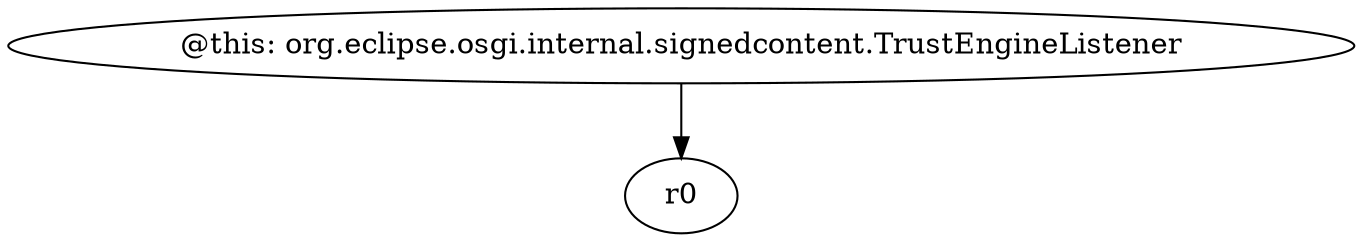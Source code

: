digraph g {
0[label="@this: org.eclipse.osgi.internal.signedcontent.TrustEngineListener"]
1[label="r0"]
0->1[label=""]
}
